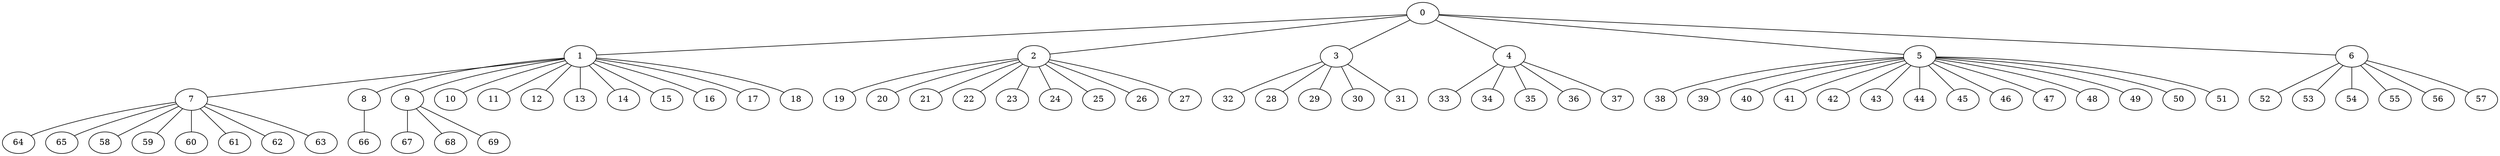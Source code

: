 
graph graphname {
    0 -- 1
0 -- 2
0 -- 3
0 -- 4
0 -- 5
0 -- 6
1 -- 7
1 -- 8
1 -- 9
1 -- 10
1 -- 11
1 -- 12
1 -- 13
1 -- 14
1 -- 15
1 -- 16
1 -- 17
1 -- 18
2 -- 19
2 -- 20
2 -- 21
2 -- 22
2 -- 23
2 -- 24
2 -- 25
2 -- 26
2 -- 27
3 -- 32
3 -- 28
3 -- 29
3 -- 30
3 -- 31
4 -- 33
4 -- 34
4 -- 35
4 -- 36
4 -- 37
5 -- 38
5 -- 39
5 -- 40
5 -- 41
5 -- 42
5 -- 43
5 -- 44
5 -- 45
5 -- 46
5 -- 47
5 -- 48
5 -- 49
5 -- 50
5 -- 51
6 -- 52
6 -- 53
6 -- 54
6 -- 55
6 -- 56
6 -- 57
7 -- 64
7 -- 65
7 -- 58
7 -- 59
7 -- 60
7 -- 61
7 -- 62
7 -- 63
8 -- 66
9 -- 67
9 -- 68
9 -- 69

}
